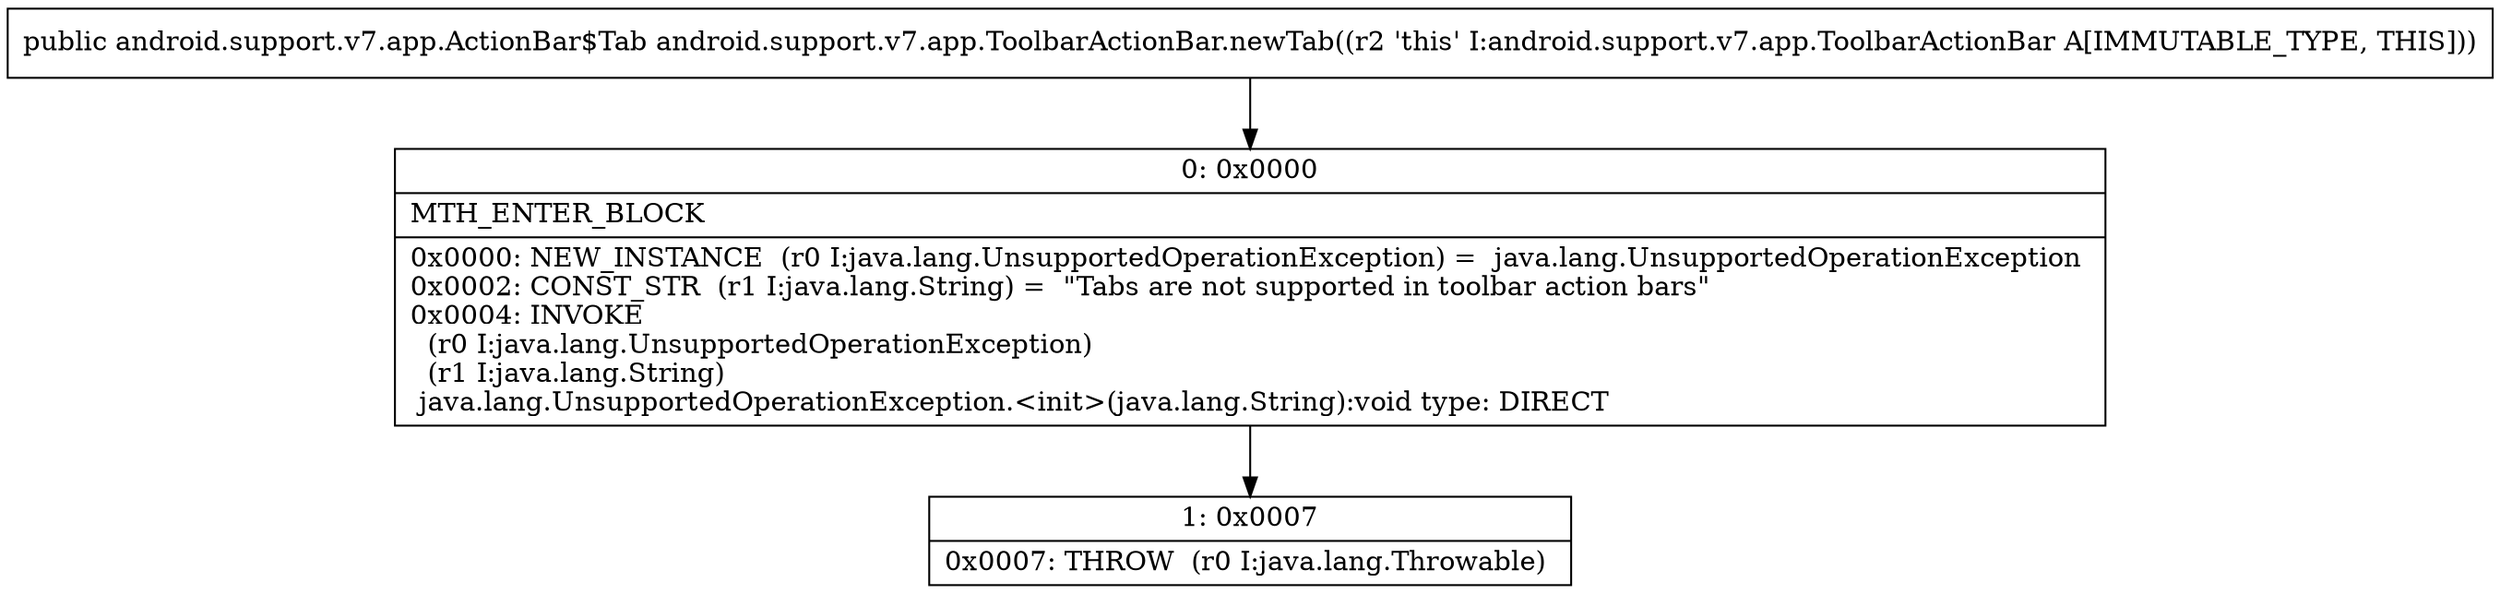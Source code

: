 digraph "CFG forandroid.support.v7.app.ToolbarActionBar.newTab()Landroid\/support\/v7\/app\/ActionBar$Tab;" {
Node_0 [shape=record,label="{0\:\ 0x0000|MTH_ENTER_BLOCK\l|0x0000: NEW_INSTANCE  (r0 I:java.lang.UnsupportedOperationException) =  java.lang.UnsupportedOperationException \l0x0002: CONST_STR  (r1 I:java.lang.String) =  \"Tabs are not supported in toolbar action bars\" \l0x0004: INVOKE  \l  (r0 I:java.lang.UnsupportedOperationException)\l  (r1 I:java.lang.String)\l java.lang.UnsupportedOperationException.\<init\>(java.lang.String):void type: DIRECT \l}"];
Node_1 [shape=record,label="{1\:\ 0x0007|0x0007: THROW  (r0 I:java.lang.Throwable) \l}"];
MethodNode[shape=record,label="{public android.support.v7.app.ActionBar$Tab android.support.v7.app.ToolbarActionBar.newTab((r2 'this' I:android.support.v7.app.ToolbarActionBar A[IMMUTABLE_TYPE, THIS])) }"];
MethodNode -> Node_0;
Node_0 -> Node_1;
}

